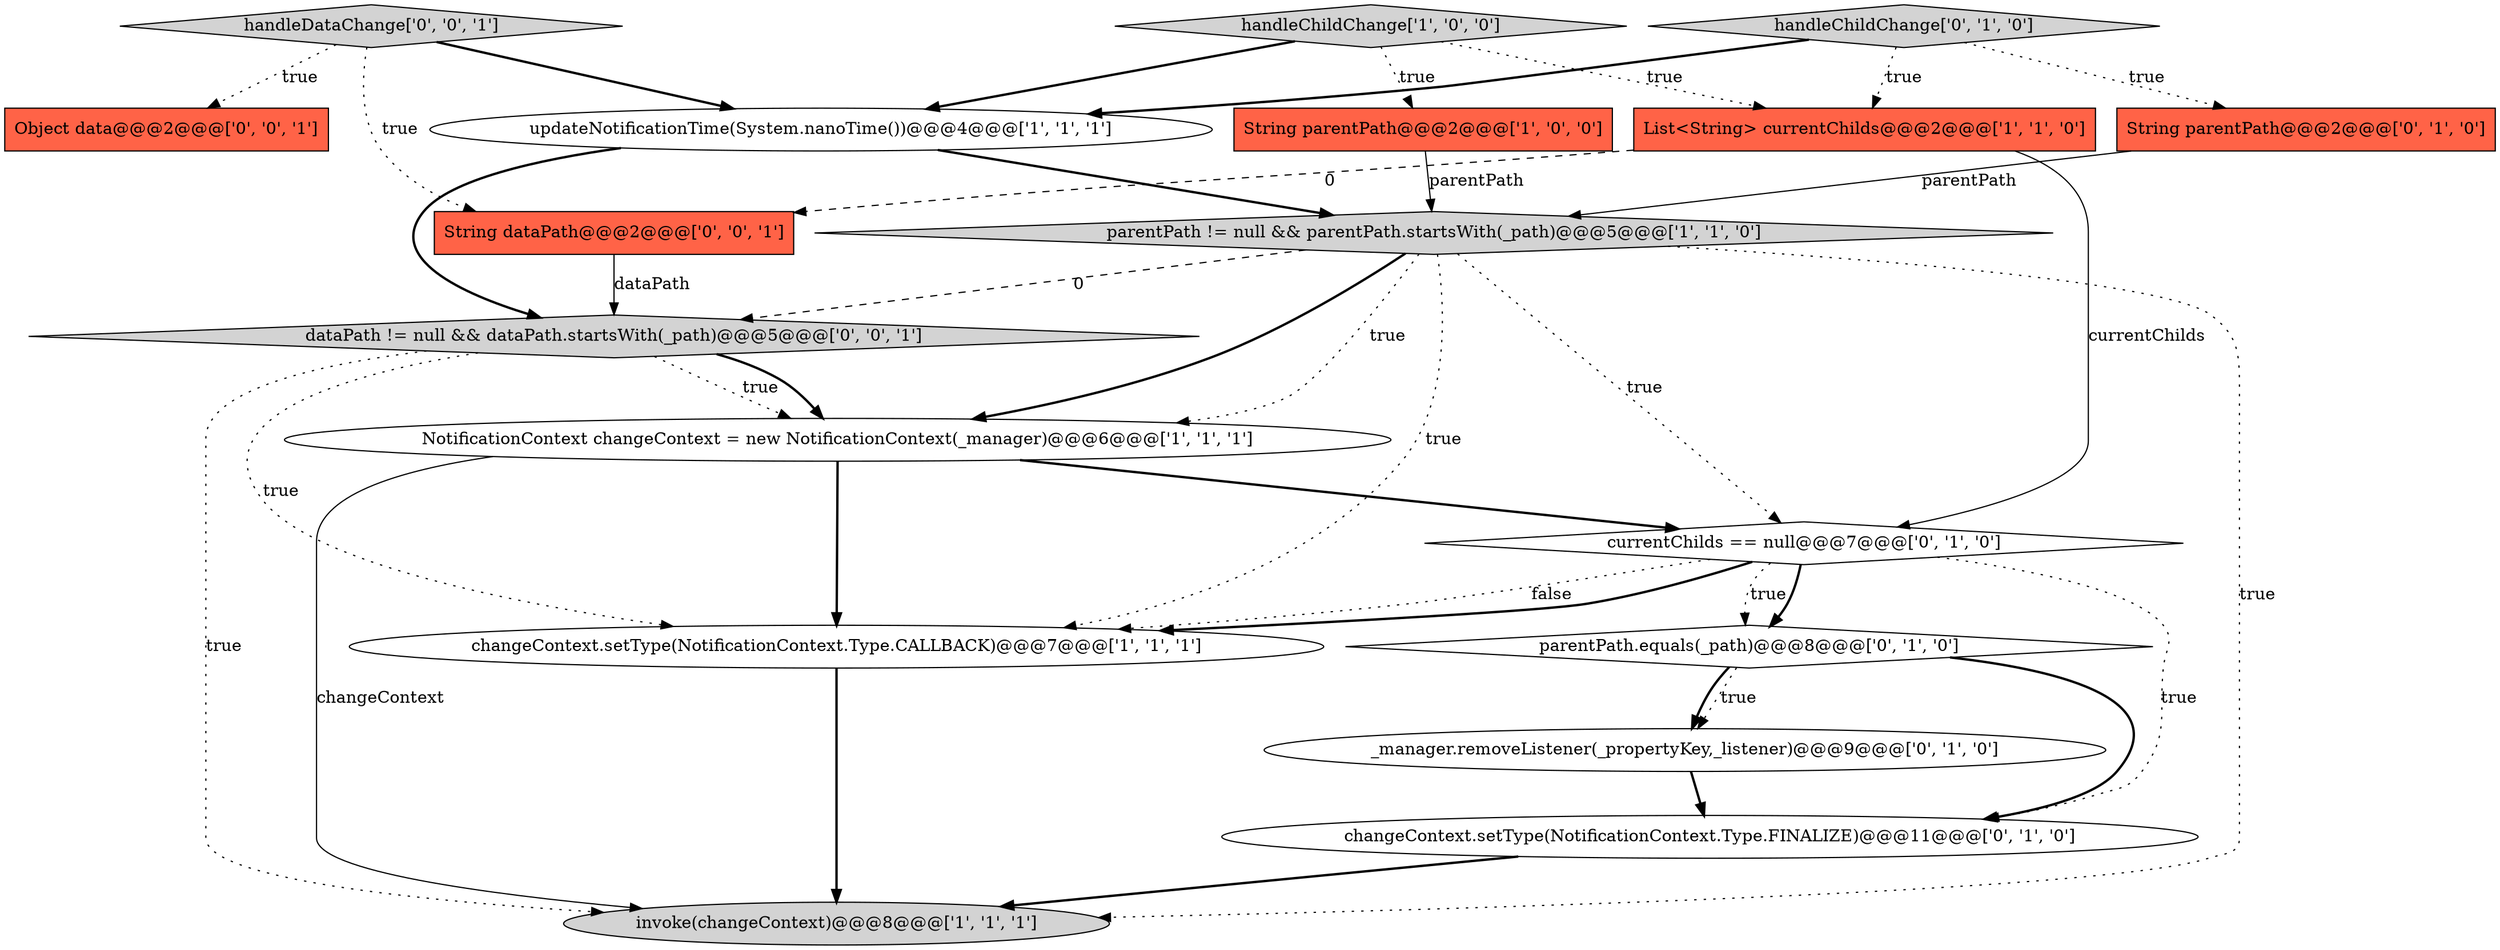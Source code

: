 digraph {
6 [style = filled, label = "changeContext.setType(NotificationContext.Type.CALLBACK)@@@7@@@['1', '1', '1']", fillcolor = white, shape = ellipse image = "AAA0AAABBB1BBB"];
13 [style = filled, label = "handleChildChange['0', '1', '0']", fillcolor = lightgray, shape = diamond image = "AAA0AAABBB2BBB"];
0 [style = filled, label = "parentPath != null && parentPath.startsWith(_path)@@@5@@@['1', '1', '0']", fillcolor = lightgray, shape = diamond image = "AAA0AAABBB1BBB"];
8 [style = filled, label = "String parentPath@@@2@@@['0', '1', '0']", fillcolor = tomato, shape = box image = "AAA0AAABBB2BBB"];
12 [style = filled, label = "parentPath.equals(_path)@@@8@@@['0', '1', '0']", fillcolor = white, shape = diamond image = "AAA1AAABBB2BBB"];
14 [style = filled, label = "Object data@@@2@@@['0', '0', '1']", fillcolor = tomato, shape = box image = "AAA0AAABBB3BBB"];
5 [style = filled, label = "NotificationContext changeContext = new NotificationContext(_manager)@@@6@@@['1', '1', '1']", fillcolor = white, shape = ellipse image = "AAA0AAABBB1BBB"];
15 [style = filled, label = "String dataPath@@@2@@@['0', '0', '1']", fillcolor = tomato, shape = box image = "AAA0AAABBB3BBB"];
4 [style = filled, label = "handleChildChange['1', '0', '0']", fillcolor = lightgray, shape = diamond image = "AAA0AAABBB1BBB"];
10 [style = filled, label = "currentChilds == null@@@7@@@['0', '1', '0']", fillcolor = white, shape = diamond image = "AAA1AAABBB2BBB"];
1 [style = filled, label = "String parentPath@@@2@@@['1', '0', '0']", fillcolor = tomato, shape = box image = "AAA0AAABBB1BBB"];
3 [style = filled, label = "updateNotificationTime(System.nanoTime())@@@4@@@['1', '1', '1']", fillcolor = white, shape = ellipse image = "AAA0AAABBB1BBB"];
11 [style = filled, label = "changeContext.setType(NotificationContext.Type.FINALIZE)@@@11@@@['0', '1', '0']", fillcolor = white, shape = ellipse image = "AAA1AAABBB2BBB"];
9 [style = filled, label = "_manager.removeListener(_propertyKey,_listener)@@@9@@@['0', '1', '0']", fillcolor = white, shape = ellipse image = "AAA1AAABBB2BBB"];
17 [style = filled, label = "dataPath != null && dataPath.startsWith(_path)@@@5@@@['0', '0', '1']", fillcolor = lightgray, shape = diamond image = "AAA0AAABBB3BBB"];
7 [style = filled, label = "invoke(changeContext)@@@8@@@['1', '1', '1']", fillcolor = lightgray, shape = ellipse image = "AAA0AAABBB1BBB"];
2 [style = filled, label = "List<String> currentChilds@@@2@@@['1', '1', '0']", fillcolor = tomato, shape = box image = "AAA0AAABBB1BBB"];
16 [style = filled, label = "handleDataChange['0', '0', '1']", fillcolor = lightgray, shape = diamond image = "AAA0AAABBB3BBB"];
0->10 [style = dotted, label="true"];
2->10 [style = solid, label="currentChilds"];
0->6 [style = dotted, label="true"];
9->11 [style = bold, label=""];
10->6 [style = bold, label=""];
10->12 [style = dotted, label="true"];
15->17 [style = solid, label="dataPath"];
17->7 [style = dotted, label="true"];
5->7 [style = solid, label="changeContext"];
0->7 [style = dotted, label="true"];
16->14 [style = dotted, label="true"];
13->8 [style = dotted, label="true"];
2->15 [style = dashed, label="0"];
4->1 [style = dotted, label="true"];
5->10 [style = bold, label=""];
16->15 [style = dotted, label="true"];
11->7 [style = bold, label=""];
10->12 [style = bold, label=""];
0->5 [style = dotted, label="true"];
12->9 [style = bold, label=""];
3->17 [style = bold, label=""];
13->2 [style = dotted, label="true"];
8->0 [style = solid, label="parentPath"];
12->9 [style = dotted, label="true"];
16->3 [style = bold, label=""];
3->0 [style = bold, label=""];
0->17 [style = dashed, label="0"];
17->6 [style = dotted, label="true"];
13->3 [style = bold, label=""];
12->11 [style = bold, label=""];
0->5 [style = bold, label=""];
6->7 [style = bold, label=""];
10->11 [style = dotted, label="true"];
17->5 [style = dotted, label="true"];
1->0 [style = solid, label="parentPath"];
4->3 [style = bold, label=""];
17->5 [style = bold, label=""];
5->6 [style = bold, label=""];
4->2 [style = dotted, label="true"];
10->6 [style = dotted, label="false"];
}
